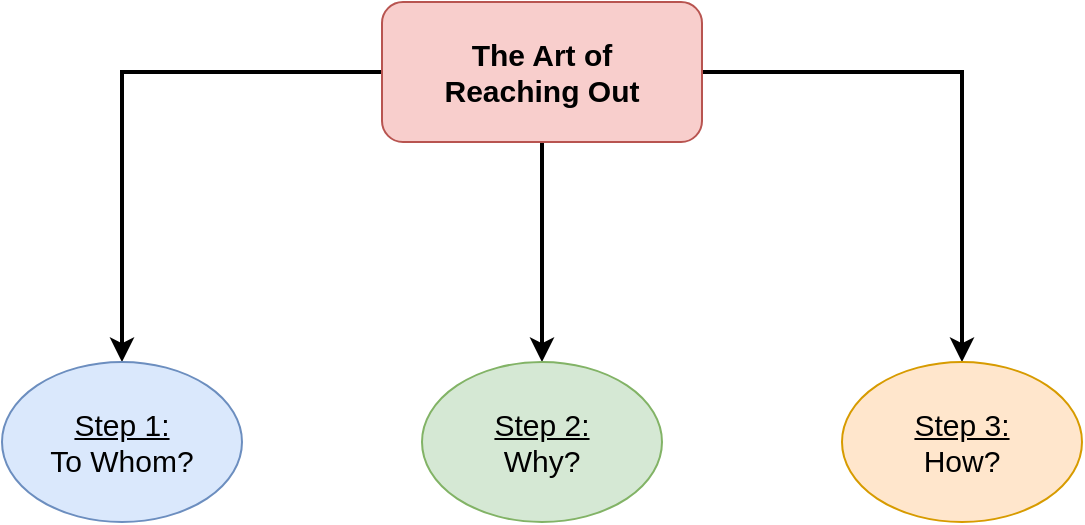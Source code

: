 <mxfile version="13.8.1" type="device"><diagram id="IdIp9MklGiAOGEdkIXGp" name="Page-1"><mxGraphModel dx="1422" dy="794" grid="1" gridSize="10" guides="1" tooltips="1" connect="1" arrows="1" fold="1" page="1" pageScale="1" pageWidth="850" pageHeight="1100" math="0" shadow="0"><root><mxCell id="0"/><mxCell id="1" parent="0"/><mxCell id="oVgy-gj1GIZLKhDioT48-6" style="edgeStyle=orthogonalEdgeStyle;rounded=0;orthogonalLoop=1;jettySize=auto;html=1;strokeWidth=2;" edge="1" parent="1" source="oVgy-gj1GIZLKhDioT48-1" target="oVgy-gj1GIZLKhDioT48-3"><mxGeometry relative="1" as="geometry"/></mxCell><mxCell id="oVgy-gj1GIZLKhDioT48-7" style="edgeStyle=orthogonalEdgeStyle;rounded=0;orthogonalLoop=1;jettySize=auto;html=1;entryX=0.5;entryY=0;entryDx=0;entryDy=0;strokeWidth=2;" edge="1" parent="1" source="oVgy-gj1GIZLKhDioT48-1" target="oVgy-gj1GIZLKhDioT48-4"><mxGeometry relative="1" as="geometry"/></mxCell><mxCell id="oVgy-gj1GIZLKhDioT48-9" style="edgeStyle=orthogonalEdgeStyle;rounded=0;orthogonalLoop=1;jettySize=auto;html=1;strokeWidth=2;" edge="1" parent="1" source="oVgy-gj1GIZLKhDioT48-1" target="oVgy-gj1GIZLKhDioT48-2"><mxGeometry relative="1" as="geometry"/></mxCell><mxCell id="oVgy-gj1GIZLKhDioT48-1" value="&lt;font style=&quot;font-size: 15px&quot;&gt;&lt;b&gt;The Art of &lt;br&gt;Reaching Out&lt;/b&gt;&lt;/font&gt;" style="rounded=1;whiteSpace=wrap;html=1;fillColor=#f8cecc;strokeColor=#b85450;" vertex="1" parent="1"><mxGeometry x="320" y="120" width="160" height="70" as="geometry"/></mxCell><mxCell id="oVgy-gj1GIZLKhDioT48-2" value="&lt;font style=&quot;font-size: 15px&quot;&gt;&lt;u&gt;Step 1:&lt;br&gt;&lt;/u&gt;To Whom?&lt;/font&gt;" style="ellipse;whiteSpace=wrap;html=1;fillColor=#dae8fc;strokeColor=#6c8ebf;" vertex="1" parent="1"><mxGeometry x="130" y="300" width="120" height="80" as="geometry"/></mxCell><mxCell id="oVgy-gj1GIZLKhDioT48-3" value="&lt;font style=&quot;font-size: 15px&quot;&gt;&lt;u&gt;Step 2:&lt;br&gt;&lt;/u&gt;Why?&lt;/font&gt;" style="ellipse;whiteSpace=wrap;html=1;fillColor=#d5e8d4;strokeColor=#82b366;" vertex="1" parent="1"><mxGeometry x="340" y="300" width="120" height="80" as="geometry"/></mxCell><mxCell id="oVgy-gj1GIZLKhDioT48-4" value="&lt;font style=&quot;font-size: 15px&quot;&gt;&lt;u&gt;Step 3:&lt;br&gt;&lt;/u&gt;How?&lt;/font&gt;" style="ellipse;whiteSpace=wrap;html=1;fillColor=#ffe6cc;strokeColor=#d79b00;" vertex="1" parent="1"><mxGeometry x="550" y="300" width="120" height="80" as="geometry"/></mxCell></root></mxGraphModel></diagram></mxfile>